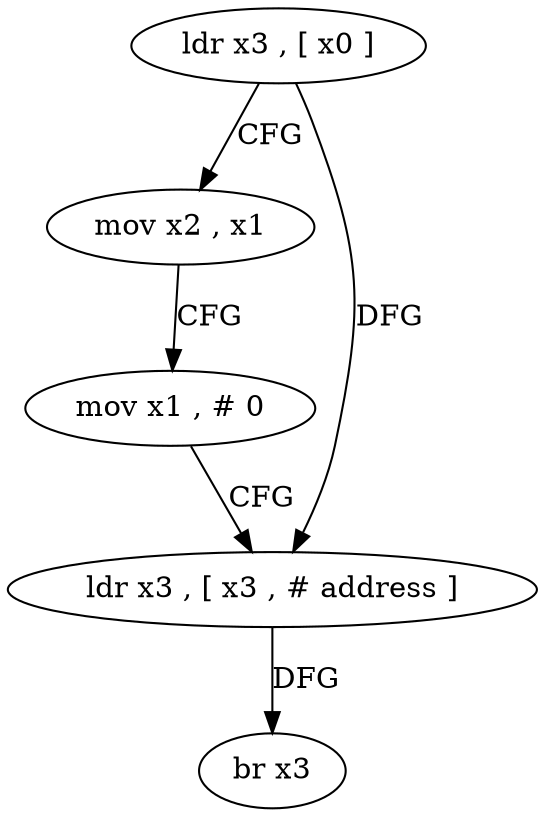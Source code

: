 digraph "func" {
"176248" [label = "ldr x3 , [ x0 ]" ]
"176252" [label = "mov x2 , x1" ]
"176256" [label = "mov x1 , # 0" ]
"176260" [label = "ldr x3 , [ x3 , # address ]" ]
"176264" [label = "br x3" ]
"176248" -> "176252" [ label = "CFG" ]
"176248" -> "176260" [ label = "DFG" ]
"176252" -> "176256" [ label = "CFG" ]
"176256" -> "176260" [ label = "CFG" ]
"176260" -> "176264" [ label = "DFG" ]
}

